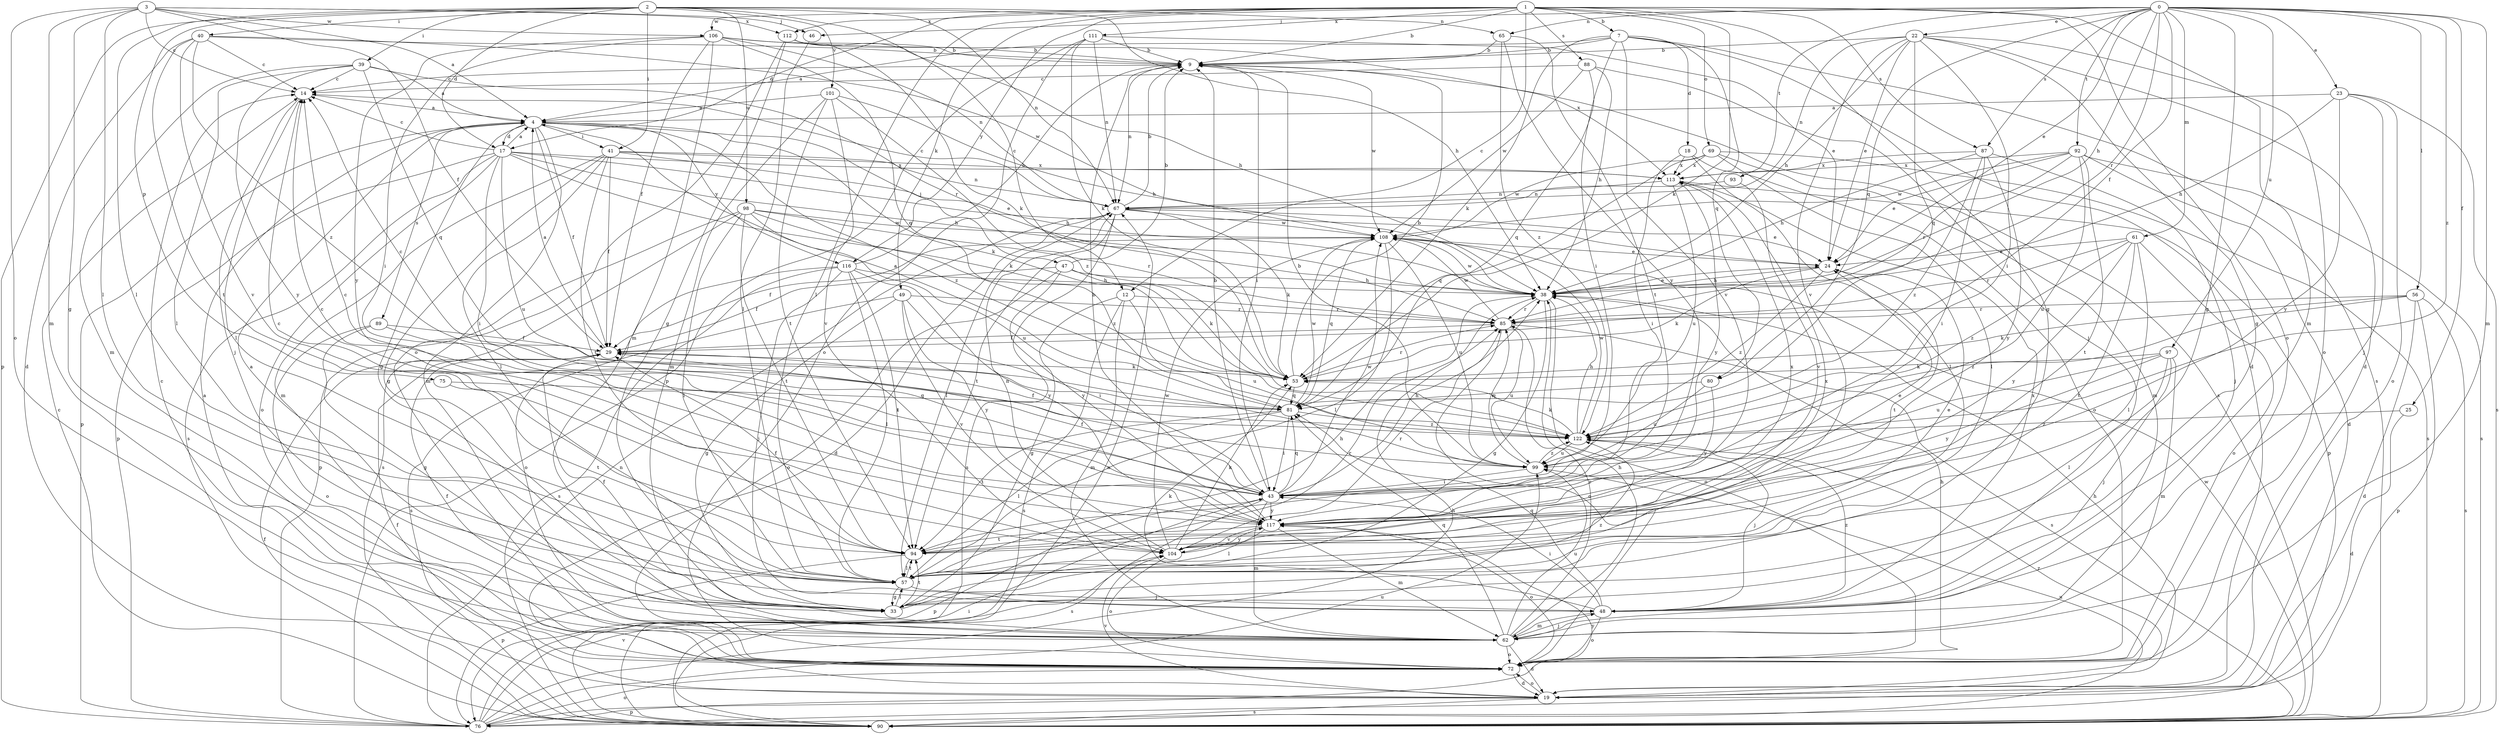 strict digraph  {
0;
1;
2;
3;
4;
7;
9;
12;
14;
17;
18;
19;
22;
23;
24;
25;
29;
33;
38;
39;
40;
41;
43;
46;
47;
48;
49;
53;
56;
57;
61;
62;
65;
67;
69;
72;
75;
76;
80;
81;
85;
87;
88;
89;
90;
92;
93;
94;
97;
98;
99;
101;
104;
106;
108;
111;
112;
113;
116;
117;
122;
0 -> 22  [label=e];
0 -> 23  [label=e];
0 -> 24  [label=e];
0 -> 25  [label=f];
0 -> 29  [label=f];
0 -> 33  [label=g];
0 -> 38  [label=h];
0 -> 46  [label=j];
0 -> 56  [label=l];
0 -> 61  [label=m];
0 -> 62  [label=m];
0 -> 65  [label=n];
0 -> 80  [label=q];
0 -> 85  [label=r];
0 -> 87  [label=s];
0 -> 92  [label=t];
0 -> 93  [label=t];
0 -> 97  [label=u];
0 -> 122  [label=z];
1 -> 7  [label=b];
1 -> 9  [label=b];
1 -> 12  [label=c];
1 -> 17  [label=d];
1 -> 33  [label=g];
1 -> 49  [label=k];
1 -> 53  [label=k];
1 -> 57  [label=l];
1 -> 62  [label=m];
1 -> 69  [label=o];
1 -> 72  [label=o];
1 -> 87  [label=s];
1 -> 88  [label=s];
1 -> 106  [label=w];
1 -> 111  [label=x];
1 -> 112  [label=x];
1 -> 116  [label=y];
2 -> 12  [label=c];
2 -> 17  [label=d];
2 -> 38  [label=h];
2 -> 39  [label=i];
2 -> 40  [label=i];
2 -> 41  [label=i];
2 -> 57  [label=l];
2 -> 65  [label=n];
2 -> 67  [label=n];
2 -> 75  [label=p];
2 -> 76  [label=p];
2 -> 98  [label=u];
2 -> 101  [label=v];
3 -> 4  [label=a];
3 -> 14  [label=c];
3 -> 29  [label=f];
3 -> 33  [label=g];
3 -> 46  [label=j];
3 -> 57  [label=l];
3 -> 62  [label=m];
3 -> 72  [label=o];
3 -> 106  [label=w];
3 -> 112  [label=x];
4 -> 17  [label=d];
4 -> 29  [label=f];
4 -> 33  [label=g];
4 -> 41  [label=i];
4 -> 47  [label=j];
4 -> 53  [label=k];
4 -> 62  [label=m];
4 -> 76  [label=p];
4 -> 89  [label=s];
4 -> 116  [label=y];
4 -> 122  [label=z];
7 -> 4  [label=a];
7 -> 9  [label=b];
7 -> 18  [label=d];
7 -> 19  [label=d];
7 -> 43  [label=i];
7 -> 53  [label=k];
7 -> 80  [label=q];
7 -> 90  [label=s];
7 -> 104  [label=v];
9 -> 14  [label=c];
9 -> 43  [label=i];
9 -> 67  [label=n];
9 -> 90  [label=s];
9 -> 108  [label=w];
12 -> 33  [label=g];
12 -> 62  [label=m];
12 -> 85  [label=r];
12 -> 90  [label=s];
12 -> 99  [label=u];
14 -> 4  [label=a];
14 -> 48  [label=j];
14 -> 57  [label=l];
17 -> 4  [label=a];
17 -> 14  [label=c];
17 -> 24  [label=e];
17 -> 38  [label=h];
17 -> 43  [label=i];
17 -> 53  [label=k];
17 -> 72  [label=o];
17 -> 76  [label=p];
17 -> 90  [label=s];
17 -> 99  [label=u];
17 -> 113  [label=x];
18 -> 43  [label=i];
18 -> 57  [label=l];
18 -> 72  [label=o];
18 -> 113  [label=x];
19 -> 29  [label=f];
19 -> 38  [label=h];
19 -> 72  [label=o];
19 -> 76  [label=p];
19 -> 90  [label=s];
19 -> 104  [label=v];
19 -> 122  [label=z];
22 -> 9  [label=b];
22 -> 19  [label=d];
22 -> 24  [label=e];
22 -> 33  [label=g];
22 -> 38  [label=h];
22 -> 43  [label=i];
22 -> 67  [label=n];
22 -> 72  [label=o];
22 -> 81  [label=q];
22 -> 104  [label=v];
23 -> 4  [label=a];
23 -> 38  [label=h];
23 -> 48  [label=j];
23 -> 72  [label=o];
23 -> 90  [label=s];
23 -> 117  [label=y];
24 -> 38  [label=h];
24 -> 53  [label=k];
24 -> 94  [label=t];
24 -> 122  [label=z];
25 -> 19  [label=d];
25 -> 122  [label=z];
29 -> 4  [label=a];
29 -> 53  [label=k];
33 -> 4  [label=a];
33 -> 29  [label=f];
33 -> 57  [label=l];
33 -> 94  [label=t];
33 -> 122  [label=z];
38 -> 24  [label=e];
38 -> 33  [label=g];
38 -> 72  [label=o];
38 -> 85  [label=r];
38 -> 108  [label=w];
39 -> 4  [label=a];
39 -> 14  [label=c];
39 -> 57  [label=l];
39 -> 62  [label=m];
39 -> 81  [label=q];
39 -> 85  [label=r];
39 -> 117  [label=y];
40 -> 9  [label=b];
40 -> 14  [label=c];
40 -> 19  [label=d];
40 -> 94  [label=t];
40 -> 104  [label=v];
40 -> 108  [label=w];
40 -> 122  [label=z];
41 -> 29  [label=f];
41 -> 33  [label=g];
41 -> 38  [label=h];
41 -> 57  [label=l];
41 -> 62  [label=m];
41 -> 67  [label=n];
41 -> 94  [label=t];
41 -> 113  [label=x];
43 -> 9  [label=b];
43 -> 14  [label=c];
43 -> 29  [label=f];
43 -> 38  [label=h];
43 -> 62  [label=m];
43 -> 76  [label=p];
43 -> 81  [label=q];
43 -> 90  [label=s];
43 -> 108  [label=w];
43 -> 117  [label=y];
46 -> 57  [label=l];
47 -> 9  [label=b];
47 -> 29  [label=f];
47 -> 38  [label=h];
47 -> 53  [label=k];
47 -> 72  [label=o];
47 -> 117  [label=y];
48 -> 43  [label=i];
48 -> 53  [label=k];
48 -> 62  [label=m];
48 -> 72  [label=o];
48 -> 81  [label=q];
48 -> 113  [label=x];
48 -> 122  [label=z];
49 -> 33  [label=g];
49 -> 43  [label=i];
49 -> 85  [label=r];
49 -> 90  [label=s];
49 -> 104  [label=v];
49 -> 117  [label=y];
53 -> 9  [label=b];
53 -> 81  [label=q];
53 -> 85  [label=r];
56 -> 19  [label=d];
56 -> 53  [label=k];
56 -> 76  [label=p];
56 -> 85  [label=r];
56 -> 90  [label=s];
56 -> 122  [label=z];
57 -> 33  [label=g];
57 -> 38  [label=h];
57 -> 48  [label=j];
57 -> 85  [label=r];
57 -> 94  [label=t];
57 -> 113  [label=x];
61 -> 24  [label=e];
61 -> 57  [label=l];
61 -> 72  [label=o];
61 -> 85  [label=r];
61 -> 94  [label=t];
61 -> 117  [label=y];
61 -> 122  [label=z];
62 -> 19  [label=d];
62 -> 29  [label=f];
62 -> 38  [label=h];
62 -> 48  [label=j];
62 -> 72  [label=o];
62 -> 81  [label=q];
62 -> 85  [label=r];
62 -> 99  [label=u];
65 -> 9  [label=b];
65 -> 94  [label=t];
65 -> 117  [label=y];
65 -> 122  [label=z];
67 -> 9  [label=b];
67 -> 14  [label=c];
67 -> 19  [label=d];
67 -> 24  [label=e];
67 -> 53  [label=k];
67 -> 57  [label=l];
67 -> 90  [label=s];
67 -> 94  [label=t];
67 -> 108  [label=w];
69 -> 57  [label=l];
69 -> 62  [label=m];
69 -> 81  [label=q];
69 -> 90  [label=s];
69 -> 108  [label=w];
69 -> 113  [label=x];
72 -> 4  [label=a];
72 -> 14  [label=c];
72 -> 19  [label=d];
72 -> 38  [label=h];
75 -> 81  [label=q];
75 -> 94  [label=t];
76 -> 38  [label=h];
76 -> 43  [label=i];
76 -> 67  [label=n];
76 -> 72  [label=o];
76 -> 99  [label=u];
76 -> 104  [label=v];
76 -> 117  [label=y];
80 -> 81  [label=q];
80 -> 99  [label=u];
80 -> 117  [label=y];
81 -> 4  [label=a];
81 -> 14  [label=c];
81 -> 43  [label=i];
81 -> 57  [label=l];
81 -> 94  [label=t];
81 -> 108  [label=w];
81 -> 122  [label=z];
85 -> 29  [label=f];
85 -> 72  [label=o];
85 -> 90  [label=s];
85 -> 99  [label=u];
85 -> 108  [label=w];
87 -> 38  [label=h];
87 -> 43  [label=i];
87 -> 48  [label=j];
87 -> 113  [label=x];
87 -> 117  [label=y];
87 -> 122  [label=z];
88 -> 14  [label=c];
88 -> 38  [label=h];
88 -> 48  [label=j];
88 -> 81  [label=q];
88 -> 108  [label=w];
89 -> 29  [label=f];
89 -> 33  [label=g];
89 -> 43  [label=i];
89 -> 72  [label=o];
90 -> 14  [label=c];
90 -> 29  [label=f];
90 -> 67  [label=n];
90 -> 99  [label=u];
90 -> 108  [label=w];
92 -> 19  [label=d];
92 -> 24  [label=e];
92 -> 85  [label=r];
92 -> 90  [label=s];
92 -> 94  [label=t];
92 -> 99  [label=u];
92 -> 108  [label=w];
92 -> 113  [label=x];
93 -> 67  [label=n];
93 -> 104  [label=v];
94 -> 29  [label=f];
94 -> 57  [label=l];
94 -> 76  [label=p];
94 -> 113  [label=x];
97 -> 48  [label=j];
97 -> 53  [label=k];
97 -> 57  [label=l];
97 -> 62  [label=m];
97 -> 99  [label=u];
97 -> 117  [label=y];
98 -> 57  [label=l];
98 -> 76  [label=p];
98 -> 85  [label=r];
98 -> 90  [label=s];
98 -> 94  [label=t];
98 -> 99  [label=u];
98 -> 108  [label=w];
98 -> 122  [label=z];
99 -> 9  [label=b];
99 -> 43  [label=i];
99 -> 85  [label=r];
99 -> 122  [label=z];
101 -> 4  [label=a];
101 -> 38  [label=h];
101 -> 62  [label=m];
101 -> 94  [label=t];
101 -> 104  [label=v];
101 -> 122  [label=z];
104 -> 14  [label=c];
104 -> 24  [label=e];
104 -> 53  [label=k];
104 -> 67  [label=n];
104 -> 72  [label=o];
104 -> 85  [label=r];
104 -> 108  [label=w];
104 -> 117  [label=y];
106 -> 9  [label=b];
106 -> 29  [label=f];
106 -> 43  [label=i];
106 -> 62  [label=m];
106 -> 67  [label=n];
106 -> 81  [label=q];
106 -> 113  [label=x];
106 -> 117  [label=y];
108 -> 24  [label=e];
108 -> 29  [label=f];
108 -> 57  [label=l];
108 -> 81  [label=q];
108 -> 99  [label=u];
111 -> 9  [label=b];
111 -> 24  [label=e];
111 -> 53  [label=k];
111 -> 67  [label=n];
111 -> 72  [label=o];
111 -> 76  [label=p];
112 -> 9  [label=b];
112 -> 33  [label=g];
112 -> 38  [label=h];
112 -> 53  [label=k];
112 -> 72  [label=o];
113 -> 67  [label=n];
113 -> 76  [label=p];
113 -> 99  [label=u];
113 -> 117  [label=y];
116 -> 9  [label=b];
116 -> 38  [label=h];
116 -> 48  [label=j];
116 -> 57  [label=l];
116 -> 72  [label=o];
116 -> 90  [label=s];
116 -> 94  [label=t];
116 -> 117  [label=y];
117 -> 9  [label=b];
117 -> 14  [label=c];
117 -> 24  [label=e];
117 -> 57  [label=l];
117 -> 62  [label=m];
117 -> 72  [label=o];
117 -> 94  [label=t];
117 -> 104  [label=v];
122 -> 29  [label=f];
122 -> 38  [label=h];
122 -> 48  [label=j];
122 -> 53  [label=k];
122 -> 99  [label=u];
122 -> 108  [label=w];
}

